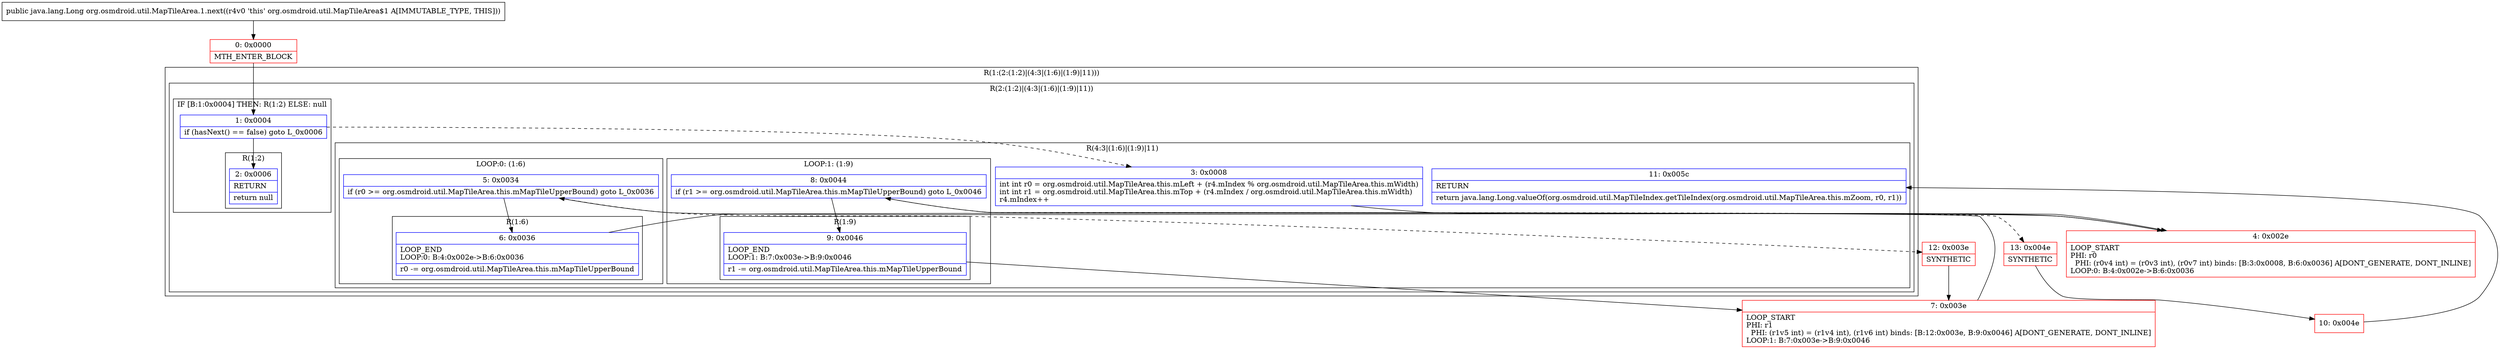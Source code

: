digraph "CFG fororg.osmdroid.util.MapTileArea.1.next()Ljava\/lang\/Long;" {
subgraph cluster_Region_1144166172 {
label = "R(1:(2:(1:2)|(4:3|(1:6)|(1:9)|11)))";
node [shape=record,color=blue];
subgraph cluster_Region_2127332748 {
label = "R(2:(1:2)|(4:3|(1:6)|(1:9)|11))";
node [shape=record,color=blue];
subgraph cluster_IfRegion_400904023 {
label = "IF [B:1:0x0004] THEN: R(1:2) ELSE: null";
node [shape=record,color=blue];
Node_1 [shape=record,label="{1\:\ 0x0004|if (hasNext() == false) goto L_0x0006\l}"];
subgraph cluster_Region_423038614 {
label = "R(1:2)";
node [shape=record,color=blue];
Node_2 [shape=record,label="{2\:\ 0x0006|RETURN\l|return null\l}"];
}
}
subgraph cluster_Region_1255383494 {
label = "R(4:3|(1:6)|(1:9)|11)";
node [shape=record,color=blue];
Node_3 [shape=record,label="{3\:\ 0x0008|int int r0 = org.osmdroid.util.MapTileArea.this.mLeft + (r4.mIndex % org.osmdroid.util.MapTileArea.this.mWidth)\lint int r1 = org.osmdroid.util.MapTileArea.this.mTop + (r4.mIndex \/ org.osmdroid.util.MapTileArea.this.mWidth)\lr4.mIndex++\l}"];
subgraph cluster_LoopRegion_225970921 {
label = "LOOP:0: (1:6)";
node [shape=record,color=blue];
Node_5 [shape=record,label="{5\:\ 0x0034|if (r0 \>= org.osmdroid.util.MapTileArea.this.mMapTileUpperBound) goto L_0x0036\l}"];
subgraph cluster_Region_1450356595 {
label = "R(1:6)";
node [shape=record,color=blue];
Node_6 [shape=record,label="{6\:\ 0x0036|LOOP_END\lLOOP:0: B:4:0x002e\-\>B:6:0x0036\l|r0 \-= org.osmdroid.util.MapTileArea.this.mMapTileUpperBound\l}"];
}
}
subgraph cluster_LoopRegion_1824812532 {
label = "LOOP:1: (1:9)";
node [shape=record,color=blue];
Node_8 [shape=record,label="{8\:\ 0x0044|if (r1 \>= org.osmdroid.util.MapTileArea.this.mMapTileUpperBound) goto L_0x0046\l}"];
subgraph cluster_Region_994981578 {
label = "R(1:9)";
node [shape=record,color=blue];
Node_9 [shape=record,label="{9\:\ 0x0046|LOOP_END\lLOOP:1: B:7:0x003e\-\>B:9:0x0046\l|r1 \-= org.osmdroid.util.MapTileArea.this.mMapTileUpperBound\l}"];
}
}
Node_11 [shape=record,label="{11\:\ 0x005c|RETURN\l|return java.lang.Long.valueOf(org.osmdroid.util.MapTileIndex.getTileIndex(org.osmdroid.util.MapTileArea.this.mZoom, r0, r1))\l}"];
}
}
}
Node_0 [shape=record,color=red,label="{0\:\ 0x0000|MTH_ENTER_BLOCK\l}"];
Node_4 [shape=record,color=red,label="{4\:\ 0x002e|LOOP_START\lPHI: r0 \l  PHI: (r0v4 int) = (r0v3 int), (r0v7 int) binds: [B:3:0x0008, B:6:0x0036] A[DONT_GENERATE, DONT_INLINE]\lLOOP:0: B:4:0x002e\-\>B:6:0x0036\l}"];
Node_7 [shape=record,color=red,label="{7\:\ 0x003e|LOOP_START\lPHI: r1 \l  PHI: (r1v5 int) = (r1v4 int), (r1v6 int) binds: [B:12:0x003e, B:9:0x0046] A[DONT_GENERATE, DONT_INLINE]\lLOOP:1: B:7:0x003e\-\>B:9:0x0046\l}"];
Node_10 [shape=record,color=red,label="{10\:\ 0x004e}"];
Node_12 [shape=record,color=red,label="{12\:\ 0x003e|SYNTHETIC\l}"];
Node_13 [shape=record,color=red,label="{13\:\ 0x004e|SYNTHETIC\l}"];
MethodNode[shape=record,label="{public java.lang.Long org.osmdroid.util.MapTileArea.1.next((r4v0 'this' org.osmdroid.util.MapTileArea$1 A[IMMUTABLE_TYPE, THIS])) }"];
MethodNode -> Node_0;
Node_1 -> Node_2;
Node_1 -> Node_3[style=dashed];
Node_3 -> Node_4;
Node_5 -> Node_6;
Node_5 -> Node_12[style=dashed];
Node_6 -> Node_4;
Node_8 -> Node_9;
Node_8 -> Node_13[style=dashed];
Node_9 -> Node_7;
Node_0 -> Node_1;
Node_4 -> Node_5;
Node_7 -> Node_8;
Node_10 -> Node_11;
Node_12 -> Node_7;
Node_13 -> Node_10;
}

